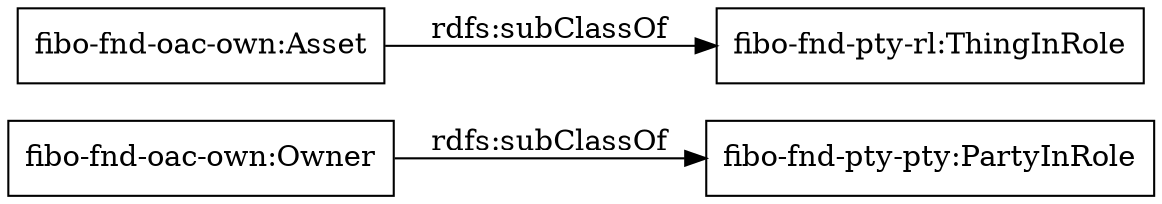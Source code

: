 digraph ar2dtool_diagram { 
rankdir=LR;
size="1000"
node [shape = rectangle, color="black"]; "fibo-fnd-oac-own:Owner" "fibo-fnd-oac-own:Asset" ; /*classes style*/
	"fibo-fnd-oac-own:Owner" -> "fibo-fnd-pty-pty:PartyInRole" [ label = "rdfs:subClassOf" ];
	"fibo-fnd-oac-own:Asset" -> "fibo-fnd-pty-rl:ThingInRole" [ label = "rdfs:subClassOf" ];

}
